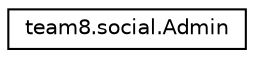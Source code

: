 digraph "Graphical Class Hierarchy"
{
  edge [fontname="Helvetica",fontsize="10",labelfontname="Helvetica",labelfontsize="10"];
  node [fontname="Helvetica",fontsize="10",shape=record];
  rankdir="LR";
  Node0 [label="team8.social.Admin",height=0.2,width=0.4,color="black", fillcolor="white", style="filled",URL="$classteam8_1_1social_1_1Admin.html"];
}
